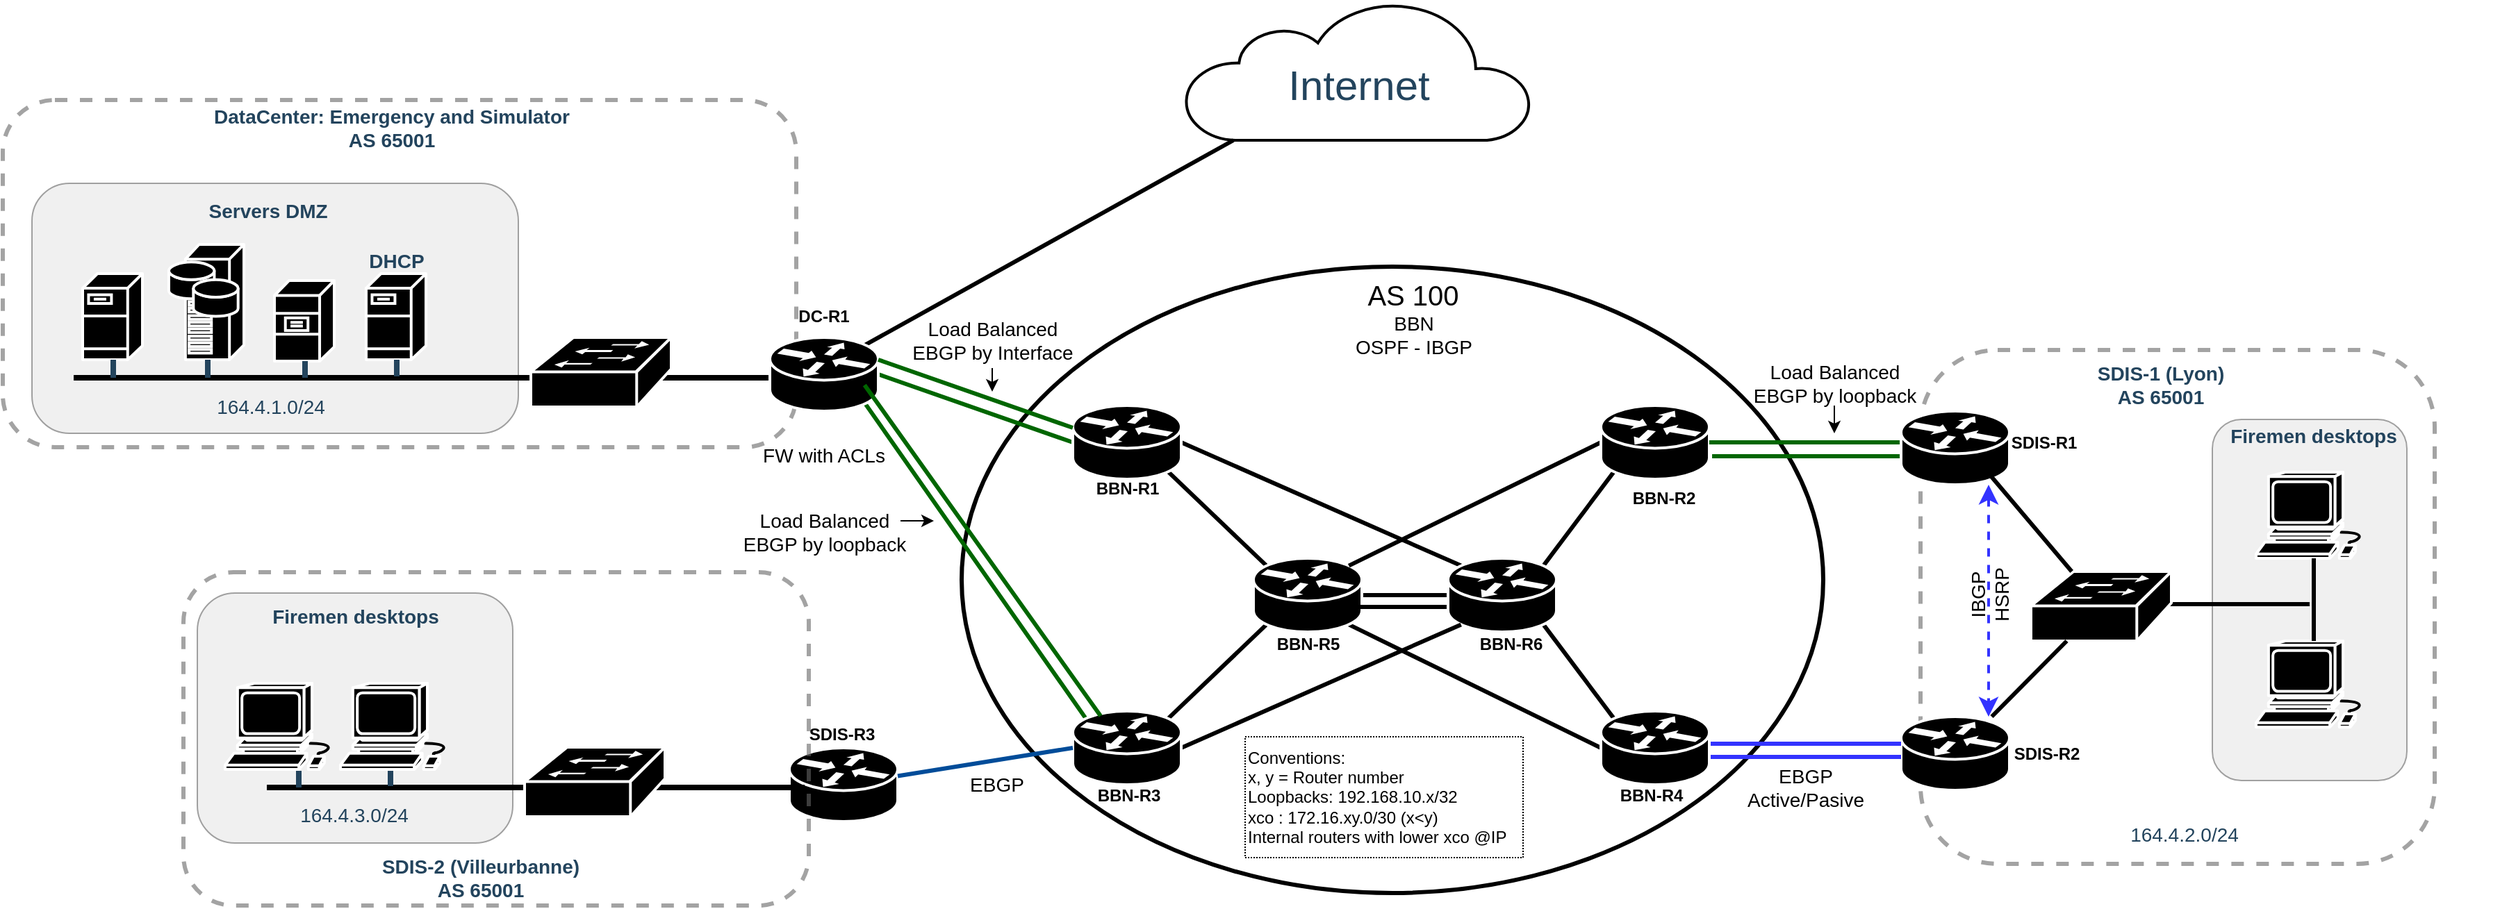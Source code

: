 <mxfile version="12.3.3" type="github" pages="1">
  <diagram id="FUK5VRdXRRXg4a2FzhbF" name="Page-1">
    <mxGraphModel dx="932" dy="593" grid="1" gridSize="10" guides="1" tooltips="1" connect="1" arrows="1" fold="1" page="1" pageScale="1" pageWidth="1169" pageHeight="827" math="0" shadow="0">
      <root>
        <mxCell id="0"/>
        <mxCell id="1" parent="0"/>
        <mxCell id="m8ftNf-RLhbLN0EkpQ5M-95" value="" style="rounded=1;whiteSpace=wrap;html=1;strokeColor=#666666;fillColor=none;fontSize=24;align=center;opacity=60;strokeWidth=3;dashed=1;" parent="1" vertex="1">
          <mxGeometry x="1390" y="400" width="370" height="370" as="geometry"/>
        </mxCell>
        <mxCell id="m8ftNf-RLhbLN0EkpQ5M-39" value="" style="ellipse;whiteSpace=wrap;html=1;strokeColor=#000000;strokeWidth=3;fillColor=none;fontSize=30;" parent="1" vertex="1">
          <mxGeometry x="700" y="340" width="620" height="451" as="geometry"/>
        </mxCell>
        <mxCell id="m8ftNf-RLhbLN0EkpQ5M-30" value="" style="rounded=1;whiteSpace=wrap;html=1;strokeColor=#666666;fillColor=none;fontSize=24;align=center;opacity=60;strokeWidth=3;dashed=1;" parent="1" vertex="1">
          <mxGeometry x="10" y="220" width="571" height="250" as="geometry"/>
        </mxCell>
        <mxCell id="eDpG2MKJNi3HJfzrJsTe-13" value="" style="rounded=1;whiteSpace=wrap;html=1;strokeColor=#666666;fillColor=#E6E6E6;fontSize=24;align=center;opacity=60;" parent="1" vertex="1">
          <mxGeometry x="31" y="280" width="350" height="180" as="geometry"/>
        </mxCell>
        <mxCell id="eDpG2MKJNi3HJfzrJsTe-20" value="" style="line;html=1;strokeColor=#000000;" parent="1" vertex="1">
          <mxGeometry x="61" y="415" width="530" height="10" as="geometry"/>
        </mxCell>
        <mxCell id="eDpG2MKJNi3HJfzrJsTe-3" value="FW with ACLs" style="text;html=1;strokeColor=none;fillColor=none;align=center;verticalAlign=middle;whiteSpace=wrap;rounded=0;fontSize=14;" parent="1" vertex="1">
          <mxGeometry x="556" y="466" width="90" height="20" as="geometry"/>
        </mxCell>
        <mxCell id="eDpG2MKJNi3HJfzrJsTe-4" value="DC-R1" style="text;html=1;strokeColor=none;fillColor=none;align=center;verticalAlign=middle;whiteSpace=wrap;rounded=0;fontSize=12;fontStyle=1" parent="1" vertex="1">
          <mxGeometry x="576" y="366" width="50" height="20" as="geometry"/>
        </mxCell>
        <mxCell id="eDpG2MKJNi3HJfzrJsTe-5" value="" style="shape=mxgraph.cisco.switches.workgroup_switch;html=1;pointerEvents=1;dashed=0;fillColor=#000000;strokeColor=#ffffff;strokeWidth=2;verticalLabelPosition=bottom;verticalAlign=top;align=center;outlineConnect=0;" parent="1" vertex="1">
          <mxGeometry x="390" y="391" width="101" height="50" as="geometry"/>
        </mxCell>
        <mxCell id="m8ftNf-RLhbLN0EkpQ5M-24" style="edgeStyle=none;rounded=0;orthogonalLoop=1;jettySize=auto;html=1;exitX=1;exitY=0.5;exitDx=0;exitDy=0;exitPerimeter=0;entryX=0;entryY=0.5;entryDx=0;entryDy=0;entryPerimeter=0;endArrow=none;endFill=0;strokeWidth=3;strokeColor=#006600;" parent="1" source="eDpG2MKJNi3HJfzrJsTe-6" target="m8ftNf-RLhbLN0EkpQ5M-4" edge="1">
          <mxGeometry relative="1" as="geometry"/>
        </mxCell>
        <mxCell id="m8ftNf-RLhbLN0EkpQ5M-25" style="edgeStyle=none;rounded=0;orthogonalLoop=1;jettySize=auto;html=1;exitX=0.88;exitY=0.9;exitDx=0;exitDy=0;exitPerimeter=0;endArrow=none;endFill=0;strokeWidth=3;entryX=0.12;entryY=0.1;entryDx=0;entryDy=0;entryPerimeter=0;strokeColor=#006600;" parent="1" source="eDpG2MKJNi3HJfzrJsTe-6" target="m8ftNf-RLhbLN0EkpQ5M-8" edge="1">
          <mxGeometry relative="1" as="geometry"/>
        </mxCell>
        <mxCell id="m8ftNf-RLhbLN0EkpQ5M-37" style="edgeStyle=none;rounded=0;orthogonalLoop=1;jettySize=auto;html=1;exitX=0.88;exitY=0.1;exitDx=0;exitDy=0;exitPerimeter=0;endArrow=none;endFill=0;strokeWidth=3;fontSize=30;" parent="1" source="eDpG2MKJNi3HJfzrJsTe-6" target="m8ftNf-RLhbLN0EkpQ5M-34" edge="1">
          <mxGeometry relative="1" as="geometry"/>
        </mxCell>
        <mxCell id="eDpG2MKJNi3HJfzrJsTe-6" value="" style="shape=mxgraph.cisco.routers.router;html=1;pointerEvents=1;dashed=0;fillColor=#000000;strokeColor=#ffffff;strokeWidth=2;verticalLabelPosition=bottom;verticalAlign=top;align=center;outlineConnect=0;" parent="1" vertex="1">
          <mxGeometry x="562" y="391" width="78" height="53" as="geometry"/>
        </mxCell>
        <mxCell id="eDpG2MKJNi3HJfzrJsTe-14" value="" style="shape=mxgraph.cisco.servers.fileserver;html=1;dashed=0;fillColor=#000000;strokeColor=#ffffff;strokeWidth=2;verticalLabelPosition=bottom;verticalAlign=top;fontFamily=Helvetica;fontSize=36;fontColor=#FFB366" parent="1" vertex="1">
          <mxGeometry x="67.5" y="345" width="43" height="62" as="geometry"/>
        </mxCell>
        <mxCell id="eDpG2MKJNi3HJfzrJsTe-15" value="" style="shape=mxgraph.cisco.servers.fileserver;html=1;dashed=0;fillColor=#000000;strokeColor=#ffffff;strokeWidth=2;verticalLabelPosition=bottom;verticalAlign=top;fontFamily=Helvetica;fontSize=36;fontColor=#FFB366" parent="1" vertex="1">
          <mxGeometry x="271.5" y="345" width="43" height="62" as="geometry"/>
        </mxCell>
        <mxCell id="eDpG2MKJNi3HJfzrJsTe-16" value="" style="shape=mxgraph.cisco.servers.file_server;html=1;dashed=0;fillColor=#000000;strokeColor=#ffffff;strokeWidth=2;verticalLabelPosition=bottom;verticalAlign=top;fontFamily=Helvetica;fontSize=36;fontColor=#FFB366" parent="1" vertex="1">
          <mxGeometry x="205.5" y="350" width="43" height="58" as="geometry"/>
        </mxCell>
        <mxCell id="eDpG2MKJNi3HJfzrJsTe-17" value="" style="shape=mxgraph.cisco.servers.storage_server;html=1;dashed=0;fillColor=#000000;strokeColor=#ffffff;strokeWidth=2;verticalLabelPosition=bottom;verticalAlign=top;fontFamily=Helvetica;fontSize=36;fontColor=#FFB366" parent="1" vertex="1">
          <mxGeometry x="129.5" y="324" width="54" height="83" as="geometry"/>
        </mxCell>
        <mxCell id="eDpG2MKJNi3HJfzrJsTe-23" value="" style="edgeStyle=elbowEdgeStyle;elbow=horizontal;endArrow=none;html=1;strokeColor=#23445D;endFill=0;strokeWidth=4;rounded=1" parent="1" target="eDpG2MKJNi3HJfzrJsTe-15" edge="1">
          <mxGeometry width="100" height="100" relative="1" as="geometry">
            <mxPoint x="293.5" y="419" as="sourcePoint"/>
            <mxPoint x="293.833" y="365.944" as="targetPoint"/>
          </mxGeometry>
        </mxCell>
        <mxCell id="eDpG2MKJNi3HJfzrJsTe-24" value="" style="edgeStyle=elbowEdgeStyle;elbow=horizontal;endArrow=none;html=1;strokeColor=#23445D;endFill=0;strokeWidth=4;rounded=1" parent="1" target="eDpG2MKJNi3HJfzrJsTe-16" edge="1">
          <mxGeometry width="100" height="100" relative="1" as="geometry">
            <mxPoint x="227.5" y="420" as="sourcePoint"/>
            <mxPoint x="227.833" y="366.944" as="targetPoint"/>
          </mxGeometry>
        </mxCell>
        <mxCell id="eDpG2MKJNi3HJfzrJsTe-25" value="" style="edgeStyle=elbowEdgeStyle;elbow=horizontal;endArrow=none;html=1;strokeColor=#23445D;endFill=0;strokeWidth=4;rounded=1" parent="1" target="eDpG2MKJNi3HJfzrJsTe-17" edge="1">
          <mxGeometry width="100" height="100" relative="1" as="geometry">
            <mxPoint x="157.5" y="420" as="sourcePoint"/>
            <mxPoint x="157.306" y="366.944" as="targetPoint"/>
          </mxGeometry>
        </mxCell>
        <mxCell id="eDpG2MKJNi3HJfzrJsTe-26" value="" style="edgeStyle=elbowEdgeStyle;elbow=horizontal;endArrow=none;html=1;strokeColor=#23445D;endFill=0;strokeWidth=4;rounded=1" parent="1" target="eDpG2MKJNi3HJfzrJsTe-14" edge="1">
          <mxGeometry width="100" height="100" relative="1" as="geometry">
            <mxPoint x="89.5" y="420" as="sourcePoint"/>
            <mxPoint x="89.306" y="366.944" as="targetPoint"/>
          </mxGeometry>
        </mxCell>
        <mxCell id="eDpG2MKJNi3HJfzrJsTe-27" value="&lt;font color=&quot;#23445d&quot;&gt;&lt;span&gt;Servers DMZ&amp;nbsp;&lt;/span&gt;&lt;/font&gt;" style="rounded=1;whiteSpace=wrap;html=1;strokeColor=none;fillColor=none;fontSize=14;fontColor=#742B21;align=center;fontStyle=1" parent="1" vertex="1">
          <mxGeometry x="70" y="290" width="266" height="19" as="geometry"/>
        </mxCell>
        <mxCell id="eDpG2MKJNi3HJfzrJsTe-28" value="&lt;font color=&quot;#23445d&quot;&gt;&lt;span&gt;164.4.1.0/24&lt;/span&gt;&lt;/font&gt;" style="rounded=1;whiteSpace=wrap;html=1;strokeColor=none;fillColor=none;fontSize=14;fontColor=#742B21;align=center;fontStyle=0" parent="1" vertex="1">
          <mxGeometry x="70" y="431.5" width="266" height="19" as="geometry"/>
        </mxCell>
        <mxCell id="eDpG2MKJNi3HJfzrJsTe-29" value="&lt;font color=&quot;#23445d&quot;&gt;&lt;span&gt;DHCP&lt;/span&gt;&lt;/font&gt;" style="rounded=1;whiteSpace=wrap;html=1;strokeColor=none;fillColor=none;fontSize=14;fontColor=#742B21;align=center;fontStyle=1" parent="1" vertex="1">
          <mxGeometry x="260.5" y="326" width="65" height="19" as="geometry"/>
        </mxCell>
        <mxCell id="eDpG2MKJNi3HJfzrJsTe-30" value="" style="shape=image;html=1;verticalAlign=top;verticalLabelPosition=bottom;labelBackgroundColor=#ffffff;imageAspect=0;aspect=fixed;image=https://cdn3.iconfinder.com/data/icons/funky/136/Fire-128.png;fontSize=12;imageBackground=none;" parent="1" vertex="1">
          <mxGeometry x="576" y="413" width="50" height="50" as="geometry"/>
        </mxCell>
        <mxCell id="m8ftNf-RLhbLN0EkpQ5M-11" style="rounded=0;orthogonalLoop=1;jettySize=auto;html=1;exitX=0.88;exitY=0.9;exitDx=0;exitDy=0;exitPerimeter=0;entryX=0.12;entryY=0.1;entryDx=0;entryDy=0;entryPerimeter=0;endArrow=none;endFill=0;strokeWidth=3;" parent="1" source="m8ftNf-RLhbLN0EkpQ5M-4" target="m8ftNf-RLhbLN0EkpQ5M-5" edge="1">
          <mxGeometry relative="1" as="geometry"/>
        </mxCell>
        <mxCell id="m8ftNf-RLhbLN0EkpQ5M-22" style="edgeStyle=none;rounded=0;orthogonalLoop=1;jettySize=auto;html=1;exitX=1;exitY=0.5;exitDx=0;exitDy=0;exitPerimeter=0;entryX=0.12;entryY=0.1;entryDx=0;entryDy=0;entryPerimeter=0;endArrow=none;endFill=0;strokeWidth=3;" parent="1" source="m8ftNf-RLhbLN0EkpQ5M-4" target="m8ftNf-RLhbLN0EkpQ5M-6" edge="1">
          <mxGeometry relative="1" as="geometry"/>
        </mxCell>
        <mxCell id="m8ftNf-RLhbLN0EkpQ5M-4" value="" style="shape=mxgraph.cisco.routers.router;html=1;pointerEvents=1;dashed=0;fillColor=#000000;strokeColor=#ffffff;strokeWidth=2;verticalLabelPosition=bottom;verticalAlign=top;align=center;outlineConnect=0;" parent="1" vertex="1">
          <mxGeometry x="780" y="440" width="78" height="53" as="geometry"/>
        </mxCell>
        <mxCell id="m8ftNf-RLhbLN0EkpQ5M-17" style="edgeStyle=none;rounded=0;orthogonalLoop=1;jettySize=auto;html=1;exitX=0.12;exitY=0.9;exitDx=0;exitDy=0;exitPerimeter=0;entryX=0.88;entryY=0.1;entryDx=0;entryDy=0;entryPerimeter=0;endArrow=none;endFill=0;strokeWidth=3;" parent="1" source="m8ftNf-RLhbLN0EkpQ5M-5" target="m8ftNf-RLhbLN0EkpQ5M-8" edge="1">
          <mxGeometry relative="1" as="geometry"/>
        </mxCell>
        <mxCell id="m8ftNf-RLhbLN0EkpQ5M-18" style="edgeStyle=none;rounded=0;orthogonalLoop=1;jettySize=auto;html=1;endArrow=none;endFill=0;strokeWidth=3;" parent="1" source="m8ftNf-RLhbLN0EkpQ5M-5" target="m8ftNf-RLhbLN0EkpQ5M-6" edge="1">
          <mxGeometry relative="1" as="geometry">
            <mxPoint x="988" y="574.5" as="sourcePoint"/>
            <mxPoint x="1230" y="575" as="targetPoint"/>
          </mxGeometry>
        </mxCell>
        <mxCell id="m8ftNf-RLhbLN0EkpQ5M-19" style="edgeStyle=none;rounded=0;orthogonalLoop=1;jettySize=auto;html=1;exitX=0.88;exitY=0.9;exitDx=0;exitDy=0;exitPerimeter=0;entryX=0;entryY=0.5;entryDx=0;entryDy=0;entryPerimeter=0;endArrow=none;endFill=0;strokeWidth=3;" parent="1" source="m8ftNf-RLhbLN0EkpQ5M-5" target="m8ftNf-RLhbLN0EkpQ5M-9" edge="1">
          <mxGeometry relative="1" as="geometry"/>
        </mxCell>
        <mxCell id="m8ftNf-RLhbLN0EkpQ5M-5" value="" style="shape=mxgraph.cisco.routers.router;html=1;pointerEvents=1;dashed=0;fillColor=#000000;strokeColor=#ffffff;strokeWidth=2;verticalLabelPosition=bottom;verticalAlign=top;align=center;outlineConnect=0;" parent="1" vertex="1">
          <mxGeometry x="910" y="550" width="78" height="53" as="geometry"/>
        </mxCell>
        <mxCell id="m8ftNf-RLhbLN0EkpQ5M-15" style="edgeStyle=none;rounded=0;orthogonalLoop=1;jettySize=auto;html=1;exitX=0.88;exitY=0.1;exitDx=0;exitDy=0;exitPerimeter=0;entryX=0.12;entryY=0.9;entryDx=0;entryDy=0;entryPerimeter=0;endArrow=none;endFill=0;strokeWidth=3;" parent="1" source="m8ftNf-RLhbLN0EkpQ5M-6" target="m8ftNf-RLhbLN0EkpQ5M-7" edge="1">
          <mxGeometry relative="1" as="geometry"/>
        </mxCell>
        <mxCell id="m8ftNf-RLhbLN0EkpQ5M-16" style="edgeStyle=none;rounded=0;orthogonalLoop=1;jettySize=auto;html=1;exitX=0.88;exitY=0.9;exitDx=0;exitDy=0;exitPerimeter=0;entryX=0.12;entryY=0.1;entryDx=0;entryDy=0;entryPerimeter=0;endArrow=none;endFill=0;strokeWidth=3;" parent="1" source="m8ftNf-RLhbLN0EkpQ5M-6" target="m8ftNf-RLhbLN0EkpQ5M-9" edge="1">
          <mxGeometry relative="1" as="geometry"/>
        </mxCell>
        <mxCell id="m8ftNf-RLhbLN0EkpQ5M-6" value="" style="shape=mxgraph.cisco.routers.router;html=1;pointerEvents=1;dashed=0;fillColor=#000000;strokeColor=#ffffff;strokeWidth=2;verticalLabelPosition=bottom;verticalAlign=top;align=center;outlineConnect=0;" parent="1" vertex="1">
          <mxGeometry x="1050" y="550" width="78" height="53" as="geometry"/>
        </mxCell>
        <mxCell id="m8ftNf-RLhbLN0EkpQ5M-23" style="edgeStyle=none;rounded=0;orthogonalLoop=1;jettySize=auto;html=1;exitX=0;exitY=0.5;exitDx=0;exitDy=0;exitPerimeter=0;entryX=0.88;entryY=0.1;entryDx=0;entryDy=0;entryPerimeter=0;endArrow=none;endFill=0;strokeWidth=3;" parent="1" source="m8ftNf-RLhbLN0EkpQ5M-7" target="m8ftNf-RLhbLN0EkpQ5M-5" edge="1">
          <mxGeometry relative="1" as="geometry"/>
        </mxCell>
        <mxCell id="m8ftNf-RLhbLN0EkpQ5M-7" value="" style="shape=mxgraph.cisco.routers.router;html=1;pointerEvents=1;dashed=0;fillColor=#000000;strokeColor=#ffffff;strokeWidth=2;verticalLabelPosition=bottom;verticalAlign=top;align=center;outlineConnect=0;" parent="1" vertex="1">
          <mxGeometry x="1160" y="440" width="78" height="53" as="geometry"/>
        </mxCell>
        <mxCell id="m8ftNf-RLhbLN0EkpQ5M-20" style="edgeStyle=none;rounded=0;orthogonalLoop=1;jettySize=auto;html=1;exitX=1;exitY=0.5;exitDx=0;exitDy=0;exitPerimeter=0;entryX=0.12;entryY=0.9;entryDx=0;entryDy=0;entryPerimeter=0;endArrow=none;endFill=0;strokeWidth=3;" parent="1" source="m8ftNf-RLhbLN0EkpQ5M-8" target="m8ftNf-RLhbLN0EkpQ5M-6" edge="1">
          <mxGeometry relative="1" as="geometry"/>
        </mxCell>
        <mxCell id="m8ftNf-RLhbLN0EkpQ5M-8" value="" style="shape=mxgraph.cisco.routers.router;html=1;pointerEvents=1;dashed=0;fillColor=#000000;strokeColor=#ffffff;strokeWidth=2;verticalLabelPosition=bottom;verticalAlign=top;align=center;outlineConnect=0;" parent="1" vertex="1">
          <mxGeometry x="780" y="660" width="78" height="53" as="geometry"/>
        </mxCell>
        <mxCell id="m8ftNf-RLhbLN0EkpQ5M-26" style="edgeStyle=none;rounded=0;orthogonalLoop=1;jettySize=auto;html=1;exitX=1;exitY=0.5;exitDx=0;exitDy=0;exitPerimeter=0;entryX=0;entryY=0.5;entryDx=0;entryDy=0;entryPerimeter=0;endArrow=none;endFill=0;strokeWidth=3;" parent="1" edge="1">
          <mxGeometry relative="1" as="geometry">
            <mxPoint x="987" y="585" as="sourcePoint"/>
            <mxPoint x="1049" y="585" as="targetPoint"/>
          </mxGeometry>
        </mxCell>
        <mxCell id="m8ftNf-RLhbLN0EkpQ5M-27" style="edgeStyle=none;rounded=0;orthogonalLoop=1;jettySize=auto;html=1;exitX=0.88;exitY=0.9;exitDx=0;exitDy=0;exitPerimeter=0;endArrow=none;endFill=0;strokeWidth=3;strokeColor=#006600;" parent="1" edge="1">
          <mxGeometry relative="1" as="geometry">
            <mxPoint x="630.14" y="425.2" as="sourcePoint"/>
            <mxPoint x="800" y="663.5" as="targetPoint"/>
          </mxGeometry>
        </mxCell>
        <mxCell id="m8ftNf-RLhbLN0EkpQ5M-28" style="edgeStyle=none;rounded=0;orthogonalLoop=1;jettySize=auto;html=1;exitX=1;exitY=0.5;exitDx=0;exitDy=0;exitPerimeter=0;entryX=0;entryY=0.5;entryDx=0;entryDy=0;entryPerimeter=0;endArrow=none;endFill=0;strokeWidth=3;strokeColor=#006600;" parent="1" edge="1">
          <mxGeometry relative="1" as="geometry">
            <mxPoint x="640" y="407" as="sourcePoint"/>
            <mxPoint x="780" y="456" as="targetPoint"/>
          </mxGeometry>
        </mxCell>
        <mxCell id="m8ftNf-RLhbLN0EkpQ5M-31" value="&lt;font color=&quot;#23445d&quot;&gt;&lt;span&gt;DataCenter: Emergency and Simulator&lt;br&gt;AS 65001&lt;/span&gt;&lt;/font&gt;" style="rounded=1;whiteSpace=wrap;html=1;strokeColor=none;fillColor=none;fontSize=14;fontColor=#742B21;align=center;fontStyle=1" parent="1" vertex="1">
          <mxGeometry x="156.5" y="230" width="266" height="19" as="geometry"/>
        </mxCell>
        <mxCell id="m8ftNf-RLhbLN0EkpQ5M-34" value="" style="html=1;verticalLabelPosition=bottom;align=center;labelBackgroundColor=#ffffff;verticalAlign=top;strokeWidth=2;strokeColor=#000000;shadow=0;dashed=0;shape=mxgraph.ios7.icons.cloud;fillColor=none;" parent="1" vertex="1">
          <mxGeometry x="861" y="149" width="249" height="100" as="geometry"/>
        </mxCell>
        <mxCell id="m8ftNf-RLhbLN0EkpQ5M-36" value="&lt;font color=&quot;#23445d&quot; style=&quot;font-size: 30px;&quot;&gt;&lt;span style=&quot;font-size: 30px;&quot;&gt;Internet&lt;br style=&quot;font-size: 30px;&quot;&gt;&lt;/span&gt;&lt;/font&gt;" style="rounded=1;whiteSpace=wrap;html=1;strokeColor=none;fillColor=none;fontSize=30;fontColor=#742B21;align=center;fontStyle=0" parent="1" vertex="1">
          <mxGeometry x="865.5" y="199" width="240" height="19" as="geometry"/>
        </mxCell>
        <mxCell id="m8ftNf-RLhbLN0EkpQ5M-40" value="AS 100" style="text;html=1;strokeColor=none;fillColor=none;align=center;verticalAlign=middle;whiteSpace=wrap;rounded=0;fontSize=20;" parent="1" vertex="1">
          <mxGeometry x="940" y="350" width="170" height="20" as="geometry"/>
        </mxCell>
        <mxCell id="m8ftNf-RLhbLN0EkpQ5M-41" value="BBN&lt;br&gt;OSPF - IBGP" style="text;html=1;fontSize=14;align=center;" parent="1" vertex="1">
          <mxGeometry x="964.5" y="366" width="121" height="30" as="geometry"/>
        </mxCell>
        <mxCell id="zRBmfhGmGVrbomQzzHk9-4" style="edgeStyle=orthogonalEdgeStyle;rounded=0;orthogonalLoop=1;jettySize=auto;html=1;exitX=1;exitY=0.5;exitDx=0;exitDy=0;" edge="1" parent="1" source="m8ftNf-RLhbLN0EkpQ5M-42">
          <mxGeometry relative="1" as="geometry">
            <mxPoint x="680" y="523" as="targetPoint"/>
          </mxGeometry>
        </mxCell>
        <mxCell id="m8ftNf-RLhbLN0EkpQ5M-42" value="Load Balanced&lt;br&gt;EBGP by loopback" style="text;html=1;fontSize=14;align=center;" parent="1" vertex="1">
          <mxGeometry x="546" y="508" width="110" height="30" as="geometry"/>
        </mxCell>
        <mxCell id="zRBmfhGmGVrbomQzzHk9-1" style="edgeStyle=orthogonalEdgeStyle;rounded=0;orthogonalLoop=1;jettySize=auto;html=1;exitX=0.5;exitY=1;exitDx=0;exitDy=0;" edge="1" parent="1" source="m8ftNf-RLhbLN0EkpQ5M-43">
          <mxGeometry relative="1" as="geometry">
            <mxPoint x="722" y="430" as="targetPoint"/>
          </mxGeometry>
        </mxCell>
        <mxCell id="m8ftNf-RLhbLN0EkpQ5M-43" value="Load Balanced&lt;br&gt;EBGP by Interface" style="text;html=1;fontSize=14;align=center;" parent="1" vertex="1">
          <mxGeometry x="667" y="370" width="110" height="43" as="geometry"/>
        </mxCell>
        <mxCell id="m8ftNf-RLhbLN0EkpQ5M-44" value="BBN-R1" style="text;html=1;fontSize=12;align=center;fontStyle=1" parent="1" vertex="1">
          <mxGeometry x="764" y="486" width="110" height="30" as="geometry"/>
        </mxCell>
        <mxCell id="m8ftNf-RLhbLN0EkpQ5M-45" value="BBN-R6" style="text;html=1;fontSize=12;align=center;fontStyle=1" parent="1" vertex="1">
          <mxGeometry x="1040" y="598" width="110" height="30" as="geometry"/>
        </mxCell>
        <mxCell id="m8ftNf-RLhbLN0EkpQ5M-46" value="BBN-R5" style="text;html=1;fontSize=12;align=center;fontStyle=1" parent="1" vertex="1">
          <mxGeometry x="894" y="598" width="110" height="30" as="geometry"/>
        </mxCell>
        <mxCell id="m8ftNf-RLhbLN0EkpQ5M-47" value="BBN-R4" style="text;html=1;fontSize=12;align=center;fontStyle=1" parent="1" vertex="1">
          <mxGeometry x="1140.5" y="707" width="110" height="30" as="geometry"/>
        </mxCell>
        <mxCell id="m8ftNf-RLhbLN0EkpQ5M-48" value="BBN-R3" style="text;html=1;fontSize=12;align=center;fontStyle=1" parent="1" vertex="1">
          <mxGeometry x="764.5" y="707" width="110" height="30" as="geometry"/>
        </mxCell>
        <mxCell id="m8ftNf-RLhbLN0EkpQ5M-49" value="BBN-R2" style="text;html=1;fontSize=12;align=center;fontStyle=1" parent="1" vertex="1">
          <mxGeometry x="1150" y="493" width="110" height="30" as="geometry"/>
        </mxCell>
        <mxCell id="m8ftNf-RLhbLN0EkpQ5M-53" value="Conventions:&lt;br&gt;&lt;div&gt;x, y = Router number&lt;/div&gt;Loopbacks: 192.168.10.x/32&lt;br&gt;xco : 172.16.xy.0/30 (x&amp;lt;y)&lt;br&gt;Internal routers with lower xco @IP" style="text;html=1;strokeColor=#000000;fillColor=none;align=left;verticalAlign=middle;rounded=0;fontSize=12;fontColor=#000000;labelBackgroundColor=none;labelBorderColor=none;whiteSpace=wrap;spacing=2;spacingLeft=0;dashed=1;dashPattern=1 1;" parent="1" vertex="1">
          <mxGeometry x="904" y="678.5" width="200" height="87" as="geometry"/>
        </mxCell>
        <mxCell id="m8ftNf-RLhbLN0EkpQ5M-54" value="" style="shape=mxgraph.cisco.routers.router;html=1;pointerEvents=1;dashed=0;fillColor=#000000;strokeColor=#ffffff;strokeWidth=2;verticalLabelPosition=bottom;verticalAlign=top;align=center;outlineConnect=0;" parent="1" vertex="1">
          <mxGeometry x="576" y="686.5" width="78" height="53" as="geometry"/>
        </mxCell>
        <mxCell id="m8ftNf-RLhbLN0EkpQ5M-55" value="" style="rounded=1;whiteSpace=wrap;html=1;strokeColor=#666666;fillColor=none;fontSize=24;align=center;opacity=60;strokeWidth=3;dashed=1;" parent="1" vertex="1">
          <mxGeometry x="140" y="560" width="450" height="240" as="geometry"/>
        </mxCell>
        <mxCell id="m8ftNf-RLhbLN0EkpQ5M-56" value="" style="rounded=1;whiteSpace=wrap;html=1;strokeColor=#666666;fillColor=#E6E6E6;fontSize=24;align=center;opacity=60;" parent="1" vertex="1">
          <mxGeometry x="150" y="575" width="227" height="180" as="geometry"/>
        </mxCell>
        <mxCell id="m8ftNf-RLhbLN0EkpQ5M-57" value="" style="line;html=1;strokeColor=#000000;" parent="1" vertex="1">
          <mxGeometry x="200" y="710" width="387" height="10" as="geometry"/>
        </mxCell>
        <mxCell id="m8ftNf-RLhbLN0EkpQ5M-58" value="SDIS-R3" style="text;html=1;strokeColor=none;fillColor=none;align=center;verticalAlign=middle;whiteSpace=wrap;rounded=0;fontSize=12;fontStyle=1" parent="1" vertex="1">
          <mxGeometry x="582" y="666.5" width="64" height="20" as="geometry"/>
        </mxCell>
        <mxCell id="m8ftNf-RLhbLN0EkpQ5M-59" value="" style="shape=mxgraph.cisco.switches.workgroup_switch;html=1;pointerEvents=1;dashed=0;fillColor=#000000;strokeColor=#ffffff;strokeWidth=2;verticalLabelPosition=bottom;verticalAlign=top;align=center;outlineConnect=0;" parent="1" vertex="1">
          <mxGeometry x="385.5" y="686" width="101" height="50" as="geometry"/>
        </mxCell>
        <mxCell id="m8ftNf-RLhbLN0EkpQ5M-64" value="" style="edgeStyle=elbowEdgeStyle;elbow=horizontal;endArrow=none;html=1;strokeColor=#23445D;endFill=0;strokeWidth=4;rounded=1" parent="1" edge="1">
          <mxGeometry width="100" height="100" relative="1" as="geometry">
            <mxPoint x="289" y="714" as="sourcePoint"/>
            <mxPoint x="289" y="702" as="targetPoint"/>
          </mxGeometry>
        </mxCell>
        <mxCell id="m8ftNf-RLhbLN0EkpQ5M-65" value="" style="edgeStyle=elbowEdgeStyle;elbow=horizontal;endArrow=none;html=1;strokeColor=#23445D;endFill=0;strokeWidth=4;rounded=1" parent="1" edge="1">
          <mxGeometry width="100" height="100" relative="1" as="geometry">
            <mxPoint x="223" y="715" as="sourcePoint"/>
            <mxPoint x="223" y="703" as="targetPoint"/>
          </mxGeometry>
        </mxCell>
        <mxCell id="m8ftNf-RLhbLN0EkpQ5M-68" value="&lt;font color=&quot;#23445d&quot;&gt;&lt;span&gt;Firemen desktops&lt;/span&gt;&lt;/font&gt;" style="rounded=1;whiteSpace=wrap;html=1;strokeColor=none;fillColor=none;fontSize=14;fontColor=#742B21;align=center;fontStyle=1" parent="1" vertex="1">
          <mxGeometry x="130.5" y="582.5" width="266" height="19" as="geometry"/>
        </mxCell>
        <mxCell id="m8ftNf-RLhbLN0EkpQ5M-69" value="&lt;font color=&quot;#23445d&quot;&gt;&lt;span&gt;164.4.3.0/24&lt;/span&gt;&lt;/font&gt;" style="rounded=1;whiteSpace=wrap;html=1;strokeColor=none;fillColor=none;fontSize=14;fontColor=#742B21;align=center;fontStyle=0" parent="1" vertex="1">
          <mxGeometry x="129.5" y="725.5" width="266" height="19" as="geometry"/>
        </mxCell>
        <mxCell id="m8ftNf-RLhbLN0EkpQ5M-72" value="&lt;font color=&quot;#23445d&quot;&gt;&lt;span&gt;SDIS-2 (Villeurbanne)&lt;br&gt;AS 65001&lt;/span&gt;&lt;/font&gt;" style="rounded=1;whiteSpace=wrap;html=1;strokeColor=none;fillColor=none;fontSize=14;fontColor=#742B21;align=center;fontStyle=1" parent="1" vertex="1">
          <mxGeometry x="220.5" y="770" width="266" height="19" as="geometry"/>
        </mxCell>
        <mxCell id="m8ftNf-RLhbLN0EkpQ5M-73" style="edgeStyle=none;rounded=0;orthogonalLoop=1;jettySize=auto;html=1;endArrow=none;endFill=0;strokeWidth=3;strokeColor=#004C99;entryX=0;entryY=0.5;entryDx=0;entryDy=0;entryPerimeter=0;" parent="1" source="m8ftNf-RLhbLN0EkpQ5M-54" target="m8ftNf-RLhbLN0EkpQ5M-8" edge="1">
          <mxGeometry relative="1" as="geometry">
            <mxPoint x="640.14" y="435.2" as="sourcePoint"/>
            <mxPoint x="810" y="673.5" as="targetPoint"/>
          </mxGeometry>
        </mxCell>
        <mxCell id="m8ftNf-RLhbLN0EkpQ5M-75" value="EBGP" style="text;html=1;fontSize=14;align=center;" parent="1" vertex="1">
          <mxGeometry x="670" y="698" width="110" height="30" as="geometry"/>
        </mxCell>
        <mxCell id="m8ftNf-RLhbLN0EkpQ5M-76" value="" style="shape=mxgraph.cisco.computers_and_peripherals.workstation;html=1;dashed=0;fillColor=#000000;strokeColor=#ffffff;strokeWidth=2;verticalLabelPosition=bottom;verticalAlign=top;fontFamily=Helvetica;fontSize=36;fontColor=#FFB366" parent="1" vertex="1">
          <mxGeometry x="253" y="640" width="83" height="62" as="geometry"/>
        </mxCell>
        <mxCell id="m8ftNf-RLhbLN0EkpQ5M-77" value="" style="shape=mxgraph.cisco.computers_and_peripherals.workstation;html=1;dashed=0;fillColor=#000000;strokeColor=#ffffff;strokeWidth=2;verticalLabelPosition=bottom;verticalAlign=top;fontFamily=Helvetica;fontSize=36;fontColor=#FFB366" parent="1" vertex="1">
          <mxGeometry x="170" y="640" width="83" height="62" as="geometry"/>
        </mxCell>
        <mxCell id="m8ftNf-RLhbLN0EkpQ5M-79" style="edgeStyle=none;rounded=0;orthogonalLoop=1;jettySize=auto;html=1;exitX=0.5;exitY=0;exitDx=0;exitDy=0;endArrow=none;endFill=0;strokeColor=#006600;strokeWidth=3;fontSize=12;fontColor=#000000;" parent="1" source="m8ftNf-RLhbLN0EkpQ5M-72" target="m8ftNf-RLhbLN0EkpQ5M-72" edge="1">
          <mxGeometry relative="1" as="geometry"/>
        </mxCell>
        <mxCell id="m8ftNf-RLhbLN0EkpQ5M-81" value="" style="shape=mxgraph.cisco.routers.router;html=1;pointerEvents=1;dashed=0;fillColor=#000000;strokeColor=#ffffff;strokeWidth=2;verticalLabelPosition=bottom;verticalAlign=top;align=center;outlineConnect=0;" parent="1" vertex="1">
          <mxGeometry x="1376" y="664" width="78" height="53" as="geometry"/>
        </mxCell>
        <mxCell id="m8ftNf-RLhbLN0EkpQ5M-84" style="edgeStyle=none;rounded=0;orthogonalLoop=1;jettySize=auto;html=1;exitX=1;exitY=0.5;exitDx=0;exitDy=0;exitPerimeter=0;entryX=0;entryY=0.5;entryDx=0;entryDy=0;entryPerimeter=0;endArrow=none;endFill=0;strokeWidth=3;strokeColor=#006600;" parent="1" source="m8ftNf-RLhbLN0EkpQ5M-7" edge="1">
          <mxGeometry relative="1" as="geometry">
            <mxPoint x="1238" y="417.5" as="sourcePoint"/>
            <mxPoint x="1378" y="466.5" as="targetPoint"/>
          </mxGeometry>
        </mxCell>
        <mxCell id="m8ftNf-RLhbLN0EkpQ5M-85" style="edgeStyle=none;rounded=0;orthogonalLoop=1;jettySize=auto;html=1;exitX=1.026;exitY=0.689;exitDx=0;exitDy=0;exitPerimeter=0;entryX=0;entryY=0.5;entryDx=0;entryDy=0;entryPerimeter=0;endArrow=none;endFill=0;strokeWidth=3;strokeColor=#006600;" parent="1" source="m8ftNf-RLhbLN0EkpQ5M-7" edge="1">
          <mxGeometry relative="1" as="geometry">
            <mxPoint x="1248" y="476.5" as="sourcePoint"/>
            <mxPoint x="1388" y="476.5" as="targetPoint"/>
          </mxGeometry>
        </mxCell>
        <mxCell id="m8ftNf-RLhbLN0EkpQ5M-92" style="edgeStyle=none;rounded=0;orthogonalLoop=1;jettySize=auto;html=1;exitX=0.5;exitY=1;exitDx=0;exitDy=0;exitPerimeter=0;entryX=0.5;entryY=0;entryDx=0;entryDy=0;entryPerimeter=0;endArrow=classic;endFill=1;strokeColor=#3333FF;strokeWidth=2;fontSize=12;fontColor=#000000;startArrow=classic;startFill=1;endSize=8;startSize=8;dashed=1;" parent="1" edge="1">
          <mxGeometry relative="1" as="geometry">
            <mxPoint x="1439" y="497" as="sourcePoint"/>
            <mxPoint x="1439" y="664" as="targetPoint"/>
          </mxGeometry>
        </mxCell>
        <mxCell id="m8ftNf-RLhbLN0EkpQ5M-80" value="" style="shape=mxgraph.cisco.routers.router;html=1;pointerEvents=1;dashed=0;fillColor=#000000;strokeColor=#ffffff;strokeWidth=2;verticalLabelPosition=bottom;verticalAlign=top;align=center;outlineConnect=0;" parent="1" vertex="1">
          <mxGeometry x="1376" y="444" width="78" height="53" as="geometry"/>
        </mxCell>
        <mxCell id="m8ftNf-RLhbLN0EkpQ5M-86" style="edgeStyle=none;rounded=0;orthogonalLoop=1;jettySize=auto;html=1;exitX=1.026;exitY=0.689;exitDx=0;exitDy=0;exitPerimeter=0;entryX=0;entryY=0.5;entryDx=0;entryDy=0;entryPerimeter=0;endArrow=none;endFill=0;strokeWidth=3;strokeColor=#3333FF;" parent="1" edge="1">
          <mxGeometry relative="1" as="geometry">
            <mxPoint x="1228.028" y="683.517" as="sourcePoint"/>
            <mxPoint x="1376" y="683.5" as="targetPoint"/>
          </mxGeometry>
        </mxCell>
        <mxCell id="m8ftNf-RLhbLN0EkpQ5M-87" style="edgeStyle=none;rounded=0;orthogonalLoop=1;jettySize=auto;html=1;exitX=1.026;exitY=0.689;exitDx=0;exitDy=0;exitPerimeter=0;entryX=0;entryY=0.5;entryDx=0;entryDy=0;entryPerimeter=0;endArrow=none;endFill=0;strokeWidth=3;strokeColor=#3333FF;" parent="1" edge="1">
          <mxGeometry relative="1" as="geometry">
            <mxPoint x="1228.028" y="693.017" as="sourcePoint"/>
            <mxPoint x="1376" y="693" as="targetPoint"/>
          </mxGeometry>
        </mxCell>
        <mxCell id="m8ftNf-RLhbLN0EkpQ5M-9" value="" style="shape=mxgraph.cisco.routers.router;html=1;pointerEvents=1;dashed=0;fillColor=#000000;strokeColor=#ffffff;strokeWidth=2;verticalLabelPosition=bottom;verticalAlign=top;align=center;outlineConnect=0;" parent="1" vertex="1">
          <mxGeometry x="1160" y="660" width="78" height="53" as="geometry"/>
        </mxCell>
        <mxCell id="m8ftNf-RLhbLN0EkpQ5M-88" value="EBGP&lt;br&gt;Active/Pasive" style="text;html=1;fontSize=14;align=center;" parent="1" vertex="1">
          <mxGeometry x="1252" y="692" width="110" height="30" as="geometry"/>
        </mxCell>
        <mxCell id="zRBmfhGmGVrbomQzzHk9-2" style="edgeStyle=orthogonalEdgeStyle;rounded=0;orthogonalLoop=1;jettySize=auto;html=1;exitX=0.5;exitY=1;exitDx=0;exitDy=0;" edge="1" parent="1" source="m8ftNf-RLhbLN0EkpQ5M-89">
          <mxGeometry relative="1" as="geometry">
            <mxPoint x="1328" y="460" as="targetPoint"/>
          </mxGeometry>
        </mxCell>
        <mxCell id="m8ftNf-RLhbLN0EkpQ5M-89" value="Load Balanced&lt;br&gt;EBGP by loopback" style="text;html=1;fontSize=14;align=center;" parent="1" vertex="1">
          <mxGeometry x="1273" y="401" width="110" height="39" as="geometry"/>
        </mxCell>
        <mxCell id="m8ftNf-RLhbLN0EkpQ5M-90" value="SDIS-R1" style="text;html=1;strokeColor=none;fillColor=none;align=center;verticalAlign=middle;whiteSpace=wrap;rounded=0;fontSize=12;fontStyle=1" parent="1" vertex="1">
          <mxGeometry x="1447" y="456.5" width="64" height="20" as="geometry"/>
        </mxCell>
        <mxCell id="m8ftNf-RLhbLN0EkpQ5M-91" value="SDIS-R2" style="text;html=1;strokeColor=none;fillColor=none;align=center;verticalAlign=middle;whiteSpace=wrap;rounded=0;fontSize=12;fontStyle=1" parent="1" vertex="1">
          <mxGeometry x="1449" y="680.5" width="64" height="20" as="geometry"/>
        </mxCell>
        <mxCell id="m8ftNf-RLhbLN0EkpQ5M-93" value="IBGP&lt;br&gt;HSRP" style="text;html=1;fontSize=14;align=center;direction=west;horizontal=0;" parent="1" vertex="1">
          <mxGeometry x="1416" y="555.5" width="33" height="42" as="geometry"/>
        </mxCell>
        <mxCell id="m8ftNf-RLhbLN0EkpQ5M-96" value="" style="rounded=1;whiteSpace=wrap;html=1;strokeColor=#666666;fillColor=#E6E6E6;fontSize=24;align=center;opacity=60;" parent="1" vertex="1">
          <mxGeometry x="1600" y="450" width="140" height="260" as="geometry"/>
        </mxCell>
        <mxCell id="m8ftNf-RLhbLN0EkpQ5M-97" value="" style="line;html=1;strokeColor=#000000;strokeWidth=3;" parent="1" vertex="1">
          <mxGeometry x="1550" y="578" width="120" height="10" as="geometry"/>
        </mxCell>
        <mxCell id="m8ftNf-RLhbLN0EkpQ5M-98" value="" style="shape=mxgraph.cisco.switches.workgroup_switch;html=1;pointerEvents=1;dashed=0;fillColor=#000000;strokeColor=#ffffff;strokeWidth=2;verticalLabelPosition=bottom;verticalAlign=top;align=center;outlineConnect=0;" parent="1" vertex="1">
          <mxGeometry x="1469.5" y="559.5" width="101" height="50" as="geometry"/>
        </mxCell>
        <mxCell id="m8ftNf-RLhbLN0EkpQ5M-107" value="&lt;font color=&quot;#23445d&quot;&gt;&lt;span&gt;Firemen desktops&lt;/span&gt;&lt;/font&gt;" style="rounded=1;whiteSpace=wrap;html=1;strokeColor=none;fillColor=none;fontSize=14;fontColor=#742B21;align=center;fontStyle=1" parent="1" vertex="1">
          <mxGeometry x="1540" y="452" width="266" height="19" as="geometry"/>
        </mxCell>
        <mxCell id="m8ftNf-RLhbLN0EkpQ5M-108" value="&lt;font color=&quot;#23445d&quot;&gt;&lt;span&gt;164.4.2.0/24&lt;/span&gt;&lt;/font&gt;" style="rounded=1;whiteSpace=wrap;html=1;strokeColor=none;fillColor=none;fontSize=14;fontColor=#742B21;align=center;fontStyle=0" parent="1" vertex="1">
          <mxGeometry x="1447" y="739.5" width="266" height="19" as="geometry"/>
        </mxCell>
        <mxCell id="m8ftNf-RLhbLN0EkpQ5M-110" value="&lt;font color=&quot;#23445d&quot;&gt;&lt;span&gt;SDIS-1 (Lyon)&lt;br&gt;AS 65001&lt;br&gt;&lt;/span&gt;&lt;/font&gt;" style="rounded=1;whiteSpace=wrap;html=1;strokeColor=none;fillColor=none;fontSize=14;fontColor=#742B21;align=center;fontStyle=1" parent="1" vertex="1">
          <mxGeometry x="1430" y="415" width="266" height="19" as="geometry"/>
        </mxCell>
        <mxCell id="m8ftNf-RLhbLN0EkpQ5M-112" style="edgeStyle=none;rounded=0;orthogonalLoop=1;jettySize=auto;html=1;endArrow=none;endFill=0;strokeWidth=3;" parent="1" target="m8ftNf-RLhbLN0EkpQ5M-98" edge="1">
          <mxGeometry relative="1" as="geometry">
            <mxPoint x="1440" y="490" as="sourcePoint"/>
            <mxPoint x="1252.14" y="569.3" as="targetPoint"/>
          </mxGeometry>
        </mxCell>
        <mxCell id="m8ftNf-RLhbLN0EkpQ5M-114" style="edgeStyle=none;rounded=0;orthogonalLoop=1;jettySize=auto;html=1;endArrow=none;endFill=0;strokeWidth=3;" parent="1" source="m8ftNf-RLhbLN0EkpQ5M-81" target="m8ftNf-RLhbLN0EkpQ5M-98" edge="1">
          <mxGeometry relative="1" as="geometry">
            <mxPoint x="1450" y="500" as="sourcePoint"/>
            <mxPoint x="1508.836" y="569.5" as="targetPoint"/>
          </mxGeometry>
        </mxCell>
        <mxCell id="m8ftNf-RLhbLN0EkpQ5M-121" value="" style="shape=mxgraph.cisco.computers_and_peripherals.workstation;html=1;dashed=0;fillColor=#000000;strokeColor=#ffffff;strokeWidth=2;verticalLabelPosition=bottom;verticalAlign=top;fontFamily=Helvetica;fontSize=36;fontColor=#FFB366" parent="1" vertex="1">
          <mxGeometry x="1631.5" y="609.5" width="83" height="62" as="geometry"/>
        </mxCell>
        <mxCell id="m8ftNf-RLhbLN0EkpQ5M-120" value="" style="shape=mxgraph.cisco.computers_and_peripherals.workstation;html=1;dashed=0;fillColor=#000000;strokeColor=#ffffff;strokeWidth=2;verticalLabelPosition=bottom;verticalAlign=top;fontFamily=Helvetica;fontSize=36;fontColor=#FFB366" parent="1" vertex="1">
          <mxGeometry x="1631.5" y="488" width="83" height="62" as="geometry"/>
        </mxCell>
        <mxCell id="m8ftNf-RLhbLN0EkpQ5M-123" style="edgeStyle=none;rounded=0;orthogonalLoop=1;jettySize=auto;html=1;endArrow=none;endFill=0;strokeWidth=3;exitX=0.5;exitY=1;exitDx=0;exitDy=0;exitPerimeter=0;entryX=0.5;entryY=0;entryDx=0;entryDy=0;entryPerimeter=0;" parent="1" source="m8ftNf-RLhbLN0EkpQ5M-120" target="m8ftNf-RLhbLN0EkpQ5M-121" edge="1">
          <mxGeometry relative="1" as="geometry">
            <mxPoint x="1450" y="500" as="sourcePoint"/>
            <mxPoint x="1662" y="610" as="targetPoint"/>
          </mxGeometry>
        </mxCell>
      </root>
    </mxGraphModel>
  </diagram>
</mxfile>